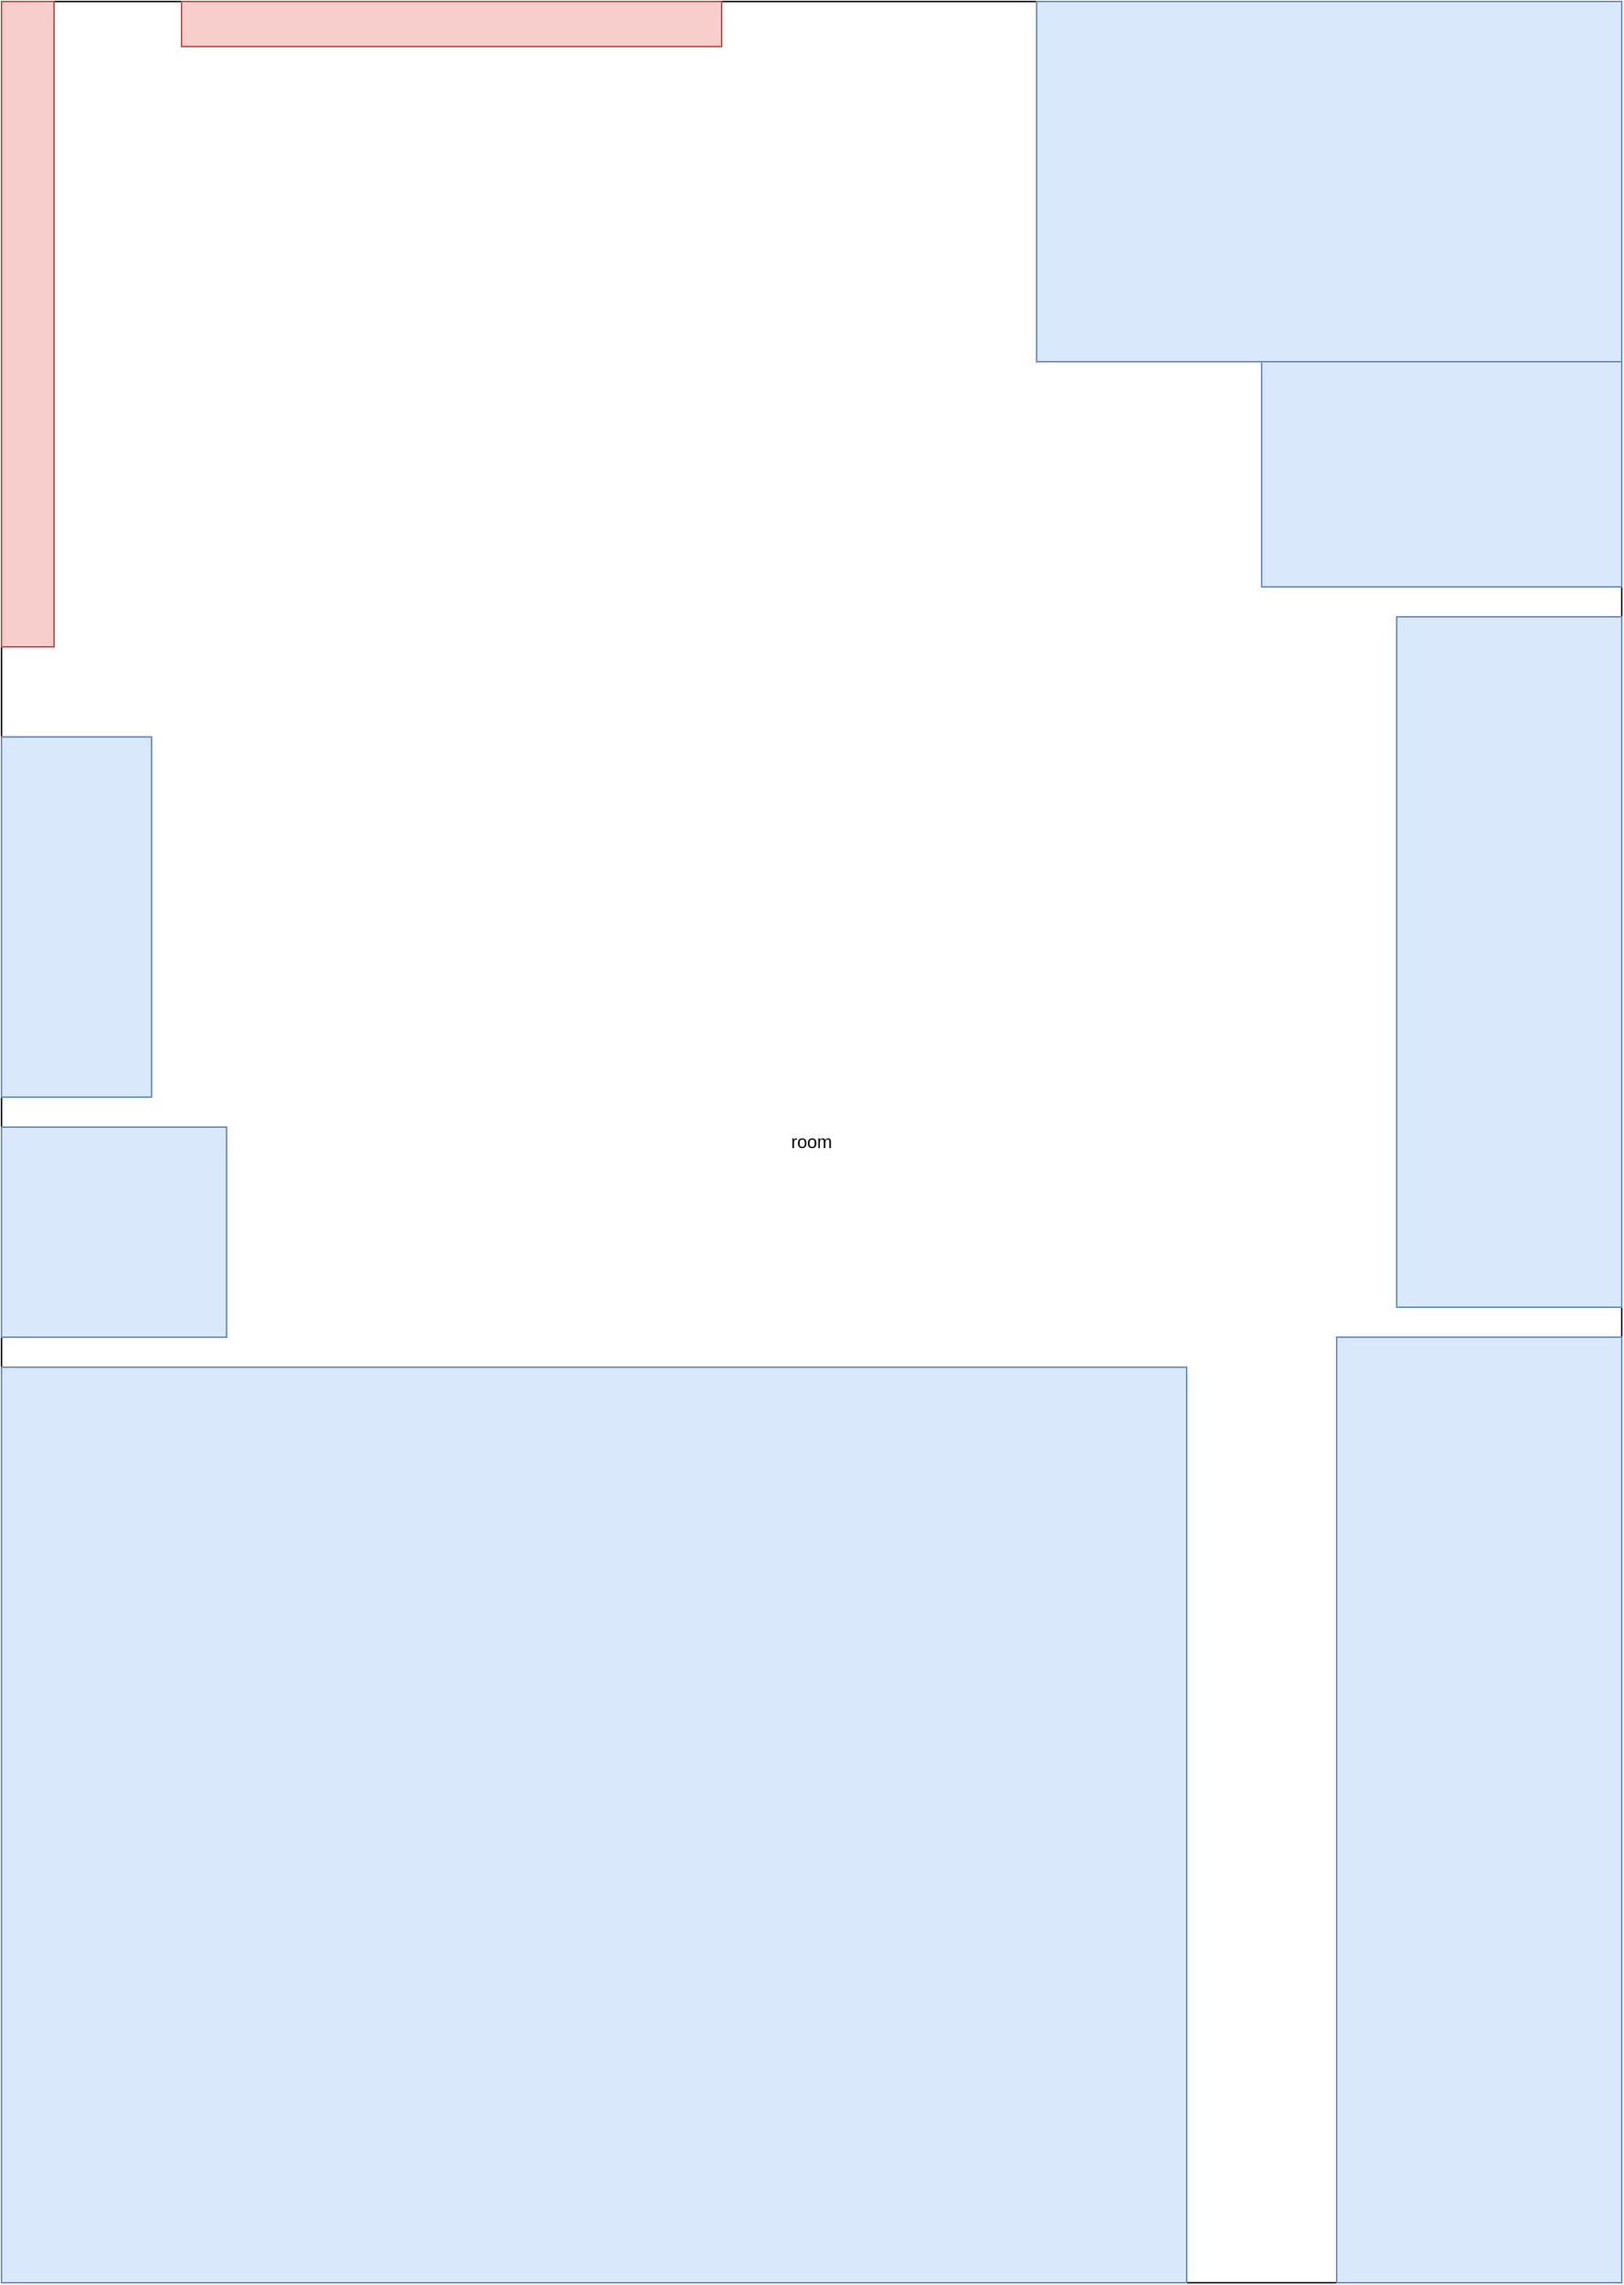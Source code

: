 <mxfile version="26.0.16">
  <diagram name="Page-1" id="RPSJeJO-DITnHIdlgiLI">
    <mxGraphModel dx="3556" dy="2293" grid="1" gridSize="10" guides="1" tooltips="1" connect="1" arrows="1" fold="1" page="1" pageScale="1" pageWidth="850" pageHeight="1100" math="0" shadow="0">
      <root>
        <mxCell id="0" />
        <mxCell id="1" parent="0" />
        <mxCell id="j9Kz_jiVFVZyKjsGRfZk-2" value="room" style="rounded=0;whiteSpace=wrap;html=1;imageWidth=107.5;imageHeight=121;direction=north;" vertex="1" parent="1">
          <mxGeometry x="330" y="130" width="1080" height="1520" as="geometry" />
        </mxCell>
        <mxCell id="j9Kz_jiVFVZyKjsGRfZk-3" value="" style="rounded=0;whiteSpace=wrap;html=1;fillColor=#dae8fc;strokeColor=#6c8ebf;" vertex="1" parent="1">
          <mxGeometry x="1170" y="130" width="240" height="390" as="geometry" />
        </mxCell>
        <mxCell id="j9Kz_jiVFVZyKjsGRfZk-4" value="" style="rounded=0;whiteSpace=wrap;html=1;fillColor=#dae8fc;strokeColor=#6c8ebf;" vertex="1" parent="1">
          <mxGeometry x="1020" y="130" width="390" height="240" as="geometry" />
        </mxCell>
        <mxCell id="j9Kz_jiVFVZyKjsGRfZk-5" value="" style="rounded=0;whiteSpace=wrap;html=1;fillColor=#dae8fc;strokeColor=#6c8ebf;" vertex="1" parent="1">
          <mxGeometry x="1260" y="540" width="150" height="460" as="geometry" />
        </mxCell>
        <mxCell id="j9Kz_jiVFVZyKjsGRfZk-6" value="" style="rounded=0;whiteSpace=wrap;html=1;fillColor=#dae8fc;strokeColor=#6c8ebf;" vertex="1" parent="1">
          <mxGeometry x="1220" y="1020" width="190" height="630" as="geometry" />
        </mxCell>
        <mxCell id="j9Kz_jiVFVZyKjsGRfZk-7" value="" style="rounded=0;whiteSpace=wrap;html=1;fillColor=#dae8fc;strokeColor=#6c8ebf;" vertex="1" parent="1">
          <mxGeometry x="330" y="1040" width="790" height="610" as="geometry" />
        </mxCell>
        <mxCell id="j9Kz_jiVFVZyKjsGRfZk-9" value="" style="rounded=0;whiteSpace=wrap;html=1;fillColor=#dae8fc;strokeColor=#6c8ebf;" vertex="1" parent="1">
          <mxGeometry x="330" y="880" width="150" height="140" as="geometry" />
        </mxCell>
        <mxCell id="j9Kz_jiVFVZyKjsGRfZk-10" value="" style="rounded=0;whiteSpace=wrap;html=1;fillColor=#dae8fc;strokeColor=#6c8ebf;" vertex="1" parent="1">
          <mxGeometry x="330" y="620" width="100" height="240" as="geometry" />
        </mxCell>
        <mxCell id="j9Kz_jiVFVZyKjsGRfZk-13" value="" style="rounded=0;whiteSpace=wrap;html=1;fillColor=#f8cecc;strokeColor=#b85450;" vertex="1" parent="1">
          <mxGeometry x="330" y="130" width="35" height="430" as="geometry" />
        </mxCell>
        <mxCell id="j9Kz_jiVFVZyKjsGRfZk-15" value="" style="rounded=0;whiteSpace=wrap;html=1;fillColor=#f8cecc;strokeColor=#b85450;" vertex="1" parent="1">
          <mxGeometry x="450" y="130" width="360" height="30" as="geometry" />
        </mxCell>
      </root>
    </mxGraphModel>
  </diagram>
</mxfile>
